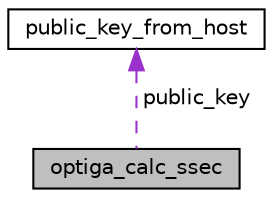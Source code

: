 digraph "optiga_calc_ssec"
{
 // LATEX_PDF_SIZE
  edge [fontname="Helvetica",fontsize="10",labelfontname="Helvetica",labelfontsize="10"];
  node [fontname="Helvetica",fontsize="10",shape=record];
  Node1 [label="optiga_calc_ssec",height=0.2,width=0.4,color="black", fillcolor="grey75", style="filled", fontcolor="black",tooltip="Specifies the data structure for ecdh secret generation."];
  Node2 -> Node1 [dir="back",color="darkorchid3",fontsize="10",style="dashed",label=" public_key" ,fontname="Helvetica"];
  Node2 [label="public_key_from_host",height=0.2,width=0.4,color="black", fillcolor="white", style="filled",URL="$dd/d21/structpublic__key__from__host.html",tooltip="Specifies the data structure of the Public Key details (key, size and type)"];
}
